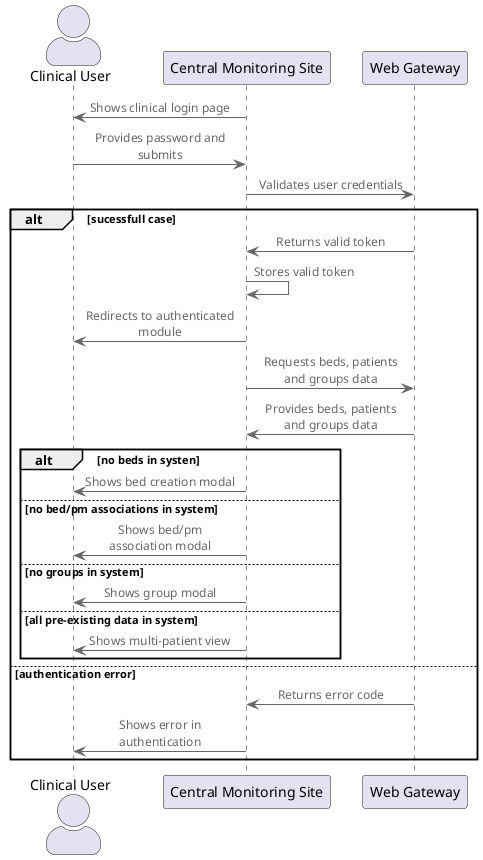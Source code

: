 @startuml Clinical Login
!include <C4/C4_Component>

actor       "Clinical User"  as user
participant "Central Monitoring Site" as cms
participant "Web Gateway" as web

cms -> user : Shows clinical login page
user -> cms : Provides password and submits
cms -> web : Validates user credentials

alt sucessfull case
    web -> cms : Returns valid token
    cms -> cms : Stores valid token
    cms -> user : Redirects to authenticated module
    cms -> web : Requests beds, patients and groups data
    web -> cms : Provides beds, patients and groups data
    alt no beds in systen
        cms -> user : Shows bed creation modal
    else no bed/pm associations in system
        cms -> user : Shows bed/pm association modal
    else no groups in system
        cms -> user : Shows group modal
    else all pre-existing data in system
        cms -> user : Shows multi-patient view
    end
else authentication error
    web -> cms : Returns error code
    cms -> user : Shows error in authentication
end

@enduml